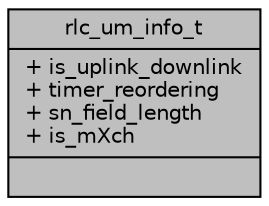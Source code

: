 digraph "rlc_um_info_t"
{
 // LATEX_PDF_SIZE
  edge [fontname="Helvetica",fontsize="10",labelfontname="Helvetica",labelfontsize="10"];
  node [fontname="Helvetica",fontsize="10",shape=record];
  Node1 [label="{rlc_um_info_t\n|+ is_uplink_downlink\l+ timer_reordering\l+ sn_field_length\l+ is_mXch\l|}",height=0.2,width=0.4,color="black", fillcolor="grey75", style="filled", fontcolor="black",tooltip=" "];
}
